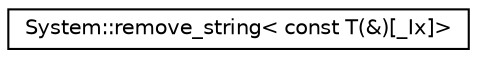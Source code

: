 digraph G
{
  edge [fontname="Helvetica",fontsize="10",labelfontname="Helvetica",labelfontsize="10"];
  node [fontname="Helvetica",fontsize="10",shape=record];
  rankdir="LR";
  Node1 [label="System::remove_string\< const T(&)[_Ix]\>",height=0.2,width=0.4,color="black", fillcolor="white", style="filled",URL="$struct_system_1_1remove__string_3_01const_01_t_07_6_08[___ix]_4.html"];
}
